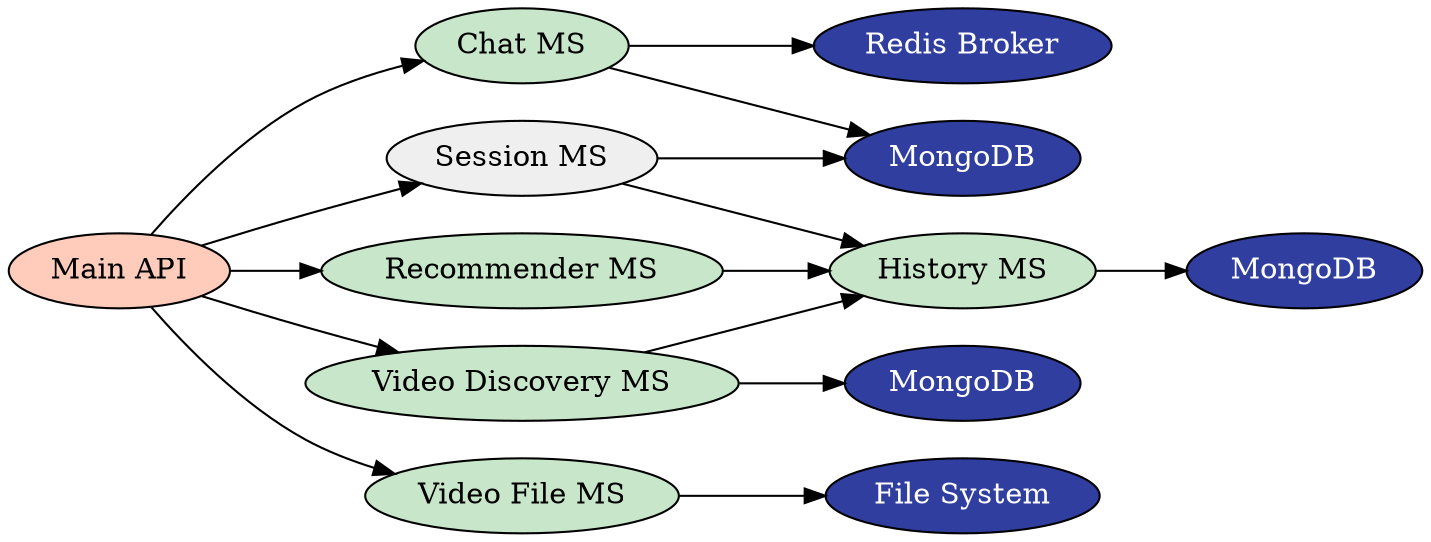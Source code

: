 // generate with:
// dot -Tpng <services.dot> -o <services.png>
digraph architecture {
  rankdir=LR;

  // API Gateways - #FFCCBC (light orange)
  node[fillcolor="#FFCCBC" style="filled" fontcolor="black"];
  my_app_api[label="Main API"];

  // Storage - #303F9F (dark blue)
  node[fillcolor="#303F9F" style="filled" fontcolor="white"];
  session_mongo_db[label="MongoDB"];
  video_mongo_db[label="MongoDB"];
  history_mongo_db[label="MongoDB"];
  cache[label="Redis Broker"];
  file_server[label="File System"];

  // Core microservice - #EFEFEF (light gray)
  node[fillcolor="#EFEFEF" style="filled" fontcolor="black"];
  session_ms[label="Session MS"];

  // Microservices - #C8E6C9 (light green)
  node[fillcolor="#C8E6C9" style="filled" fontcolor="black"];
  chat_ms[label="Chat MS"]; 
  video_discovery_ms[label="Video Discovery MS"];
  video_file_ms[label="Video File MS"];
  recommender_ms[label="Recommender MS"];
  history_ms[label="History MS"];

  subgraph api_gateways {
      my_app_api -> {session_ms, video_discovery_ms, video_file_ms, chat_ms, recommender_ms};
  }

  subgraph microservices {
      session_ms -> {session_mongo_db, history_ms};
      video_discovery_ms -> {video_mongo_db,history_ms};
      chat_ms -> {session_mongo_db, cache};
      video_file_ms -> {file_server};
      recommender_ms -> {history_ms};
      history_ms -> {history_mongo_db};
  }
}

